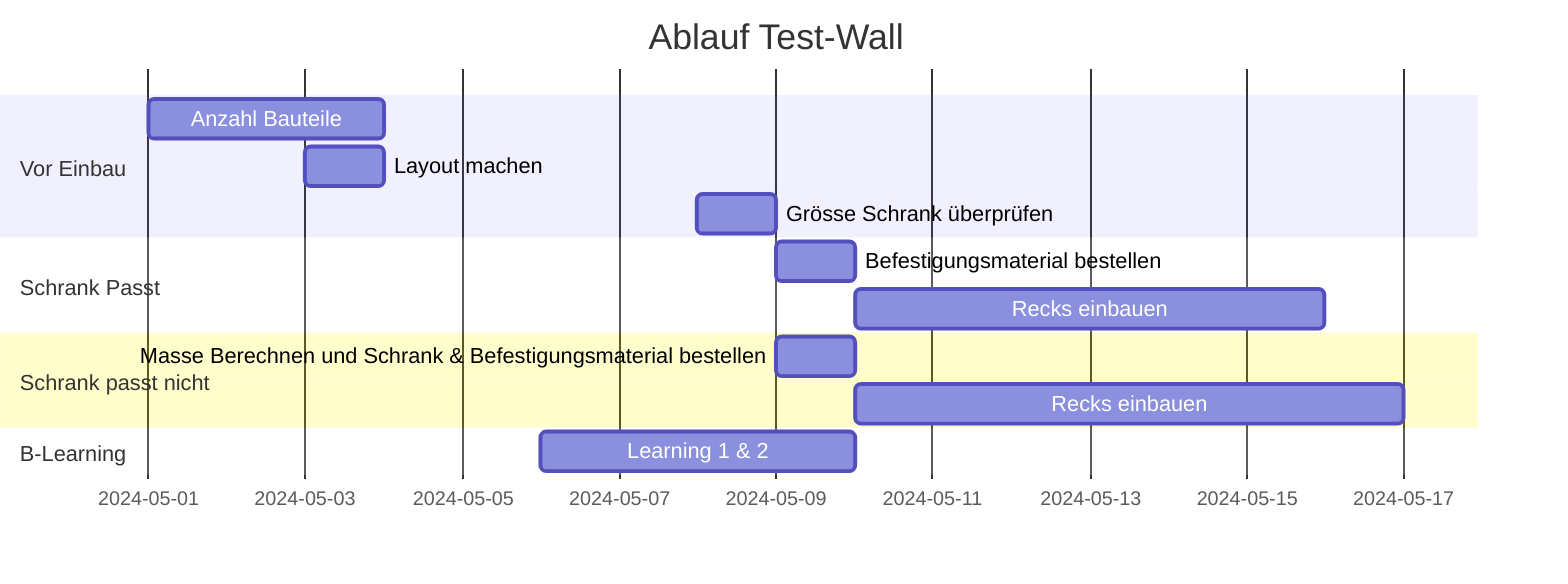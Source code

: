 gantt
    title Ablauf Test-Wall
    dateFormat  YYYY-MM-DD
    section Vor Einbau
    Anzahl Bauteile           :a1, 2024-05-01, 3d
    Layout machen     :a2, 2024-05-03  , 1d
    Grösse Schrank überprüfen :a3, 2024-05-08, 1d
    section Schrank Passt
    Befestigungsmaterial bestellen      :b1, 2024-05-09 , 1d
    Recks einbauen      :after b1, 6d
    section Schrank passt nicht
    Masse Berechnen und Schrank & Befestigungsmaterial bestellen :after a3, 1d
    Recks einbauen :c1, after b1, 7d
    section B-Learning
    Learning 1 & 2 :d1, 2024-05-06, 4d